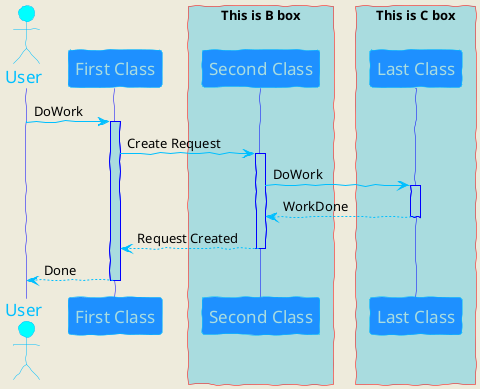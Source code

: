 @startuml skinparam

' 背景图
skinparam backgroundColor #EEEBDC
' 手写体
skinparam handwritten true

' 标准uml
' 箭头实心、隐藏脚注 ... ...
' skinparam style strictuml

' 生命线
skinparam lifelineStrategy solid

' sequence 序列图
skinparam sequence {
    ArrowColor DeepSkyBlue

    ActorBorderColor DeepSkyBlue

    LifeLineBorderColor blue
    LifeLineBackgroundColor #A9DCDF

    ParticipantBorderColor DeepSkyBlue
    ParticipantBackgroundColor DodgerBlue
    ParticipantFontName Impact
    ParticipantFontSize 17
    ParticipantFontColor #A9DCDF
    ParticipantPadding 10

    ActorBackgroundColor aqua
    ActorFontColor DeepSkyBlue
    ActorFontSize 17
    ActorFontName Aapex
}

' box 只能设在外面
skinparam SequenceBoxBackgroundColor #A9DCDF
skinparam SequenceBoxBorderColor #Red
skinparam BoxPadding 10

actor User
participant "First Class" as A
box "This is B box"
    participant "Second Class" as B
end box
box "This is C box"
    participant "Last Class" as C
end box

' 隐藏孤立参与者
hide unlinked
participant Carol

User -> A ++ : DoWork

A -> B ++ : Create Request

B -> C ++ : DoWork
B <-- C -- : WorkDone

B --> A -- : Request Created

User <-- A -- : Done

@enduml
